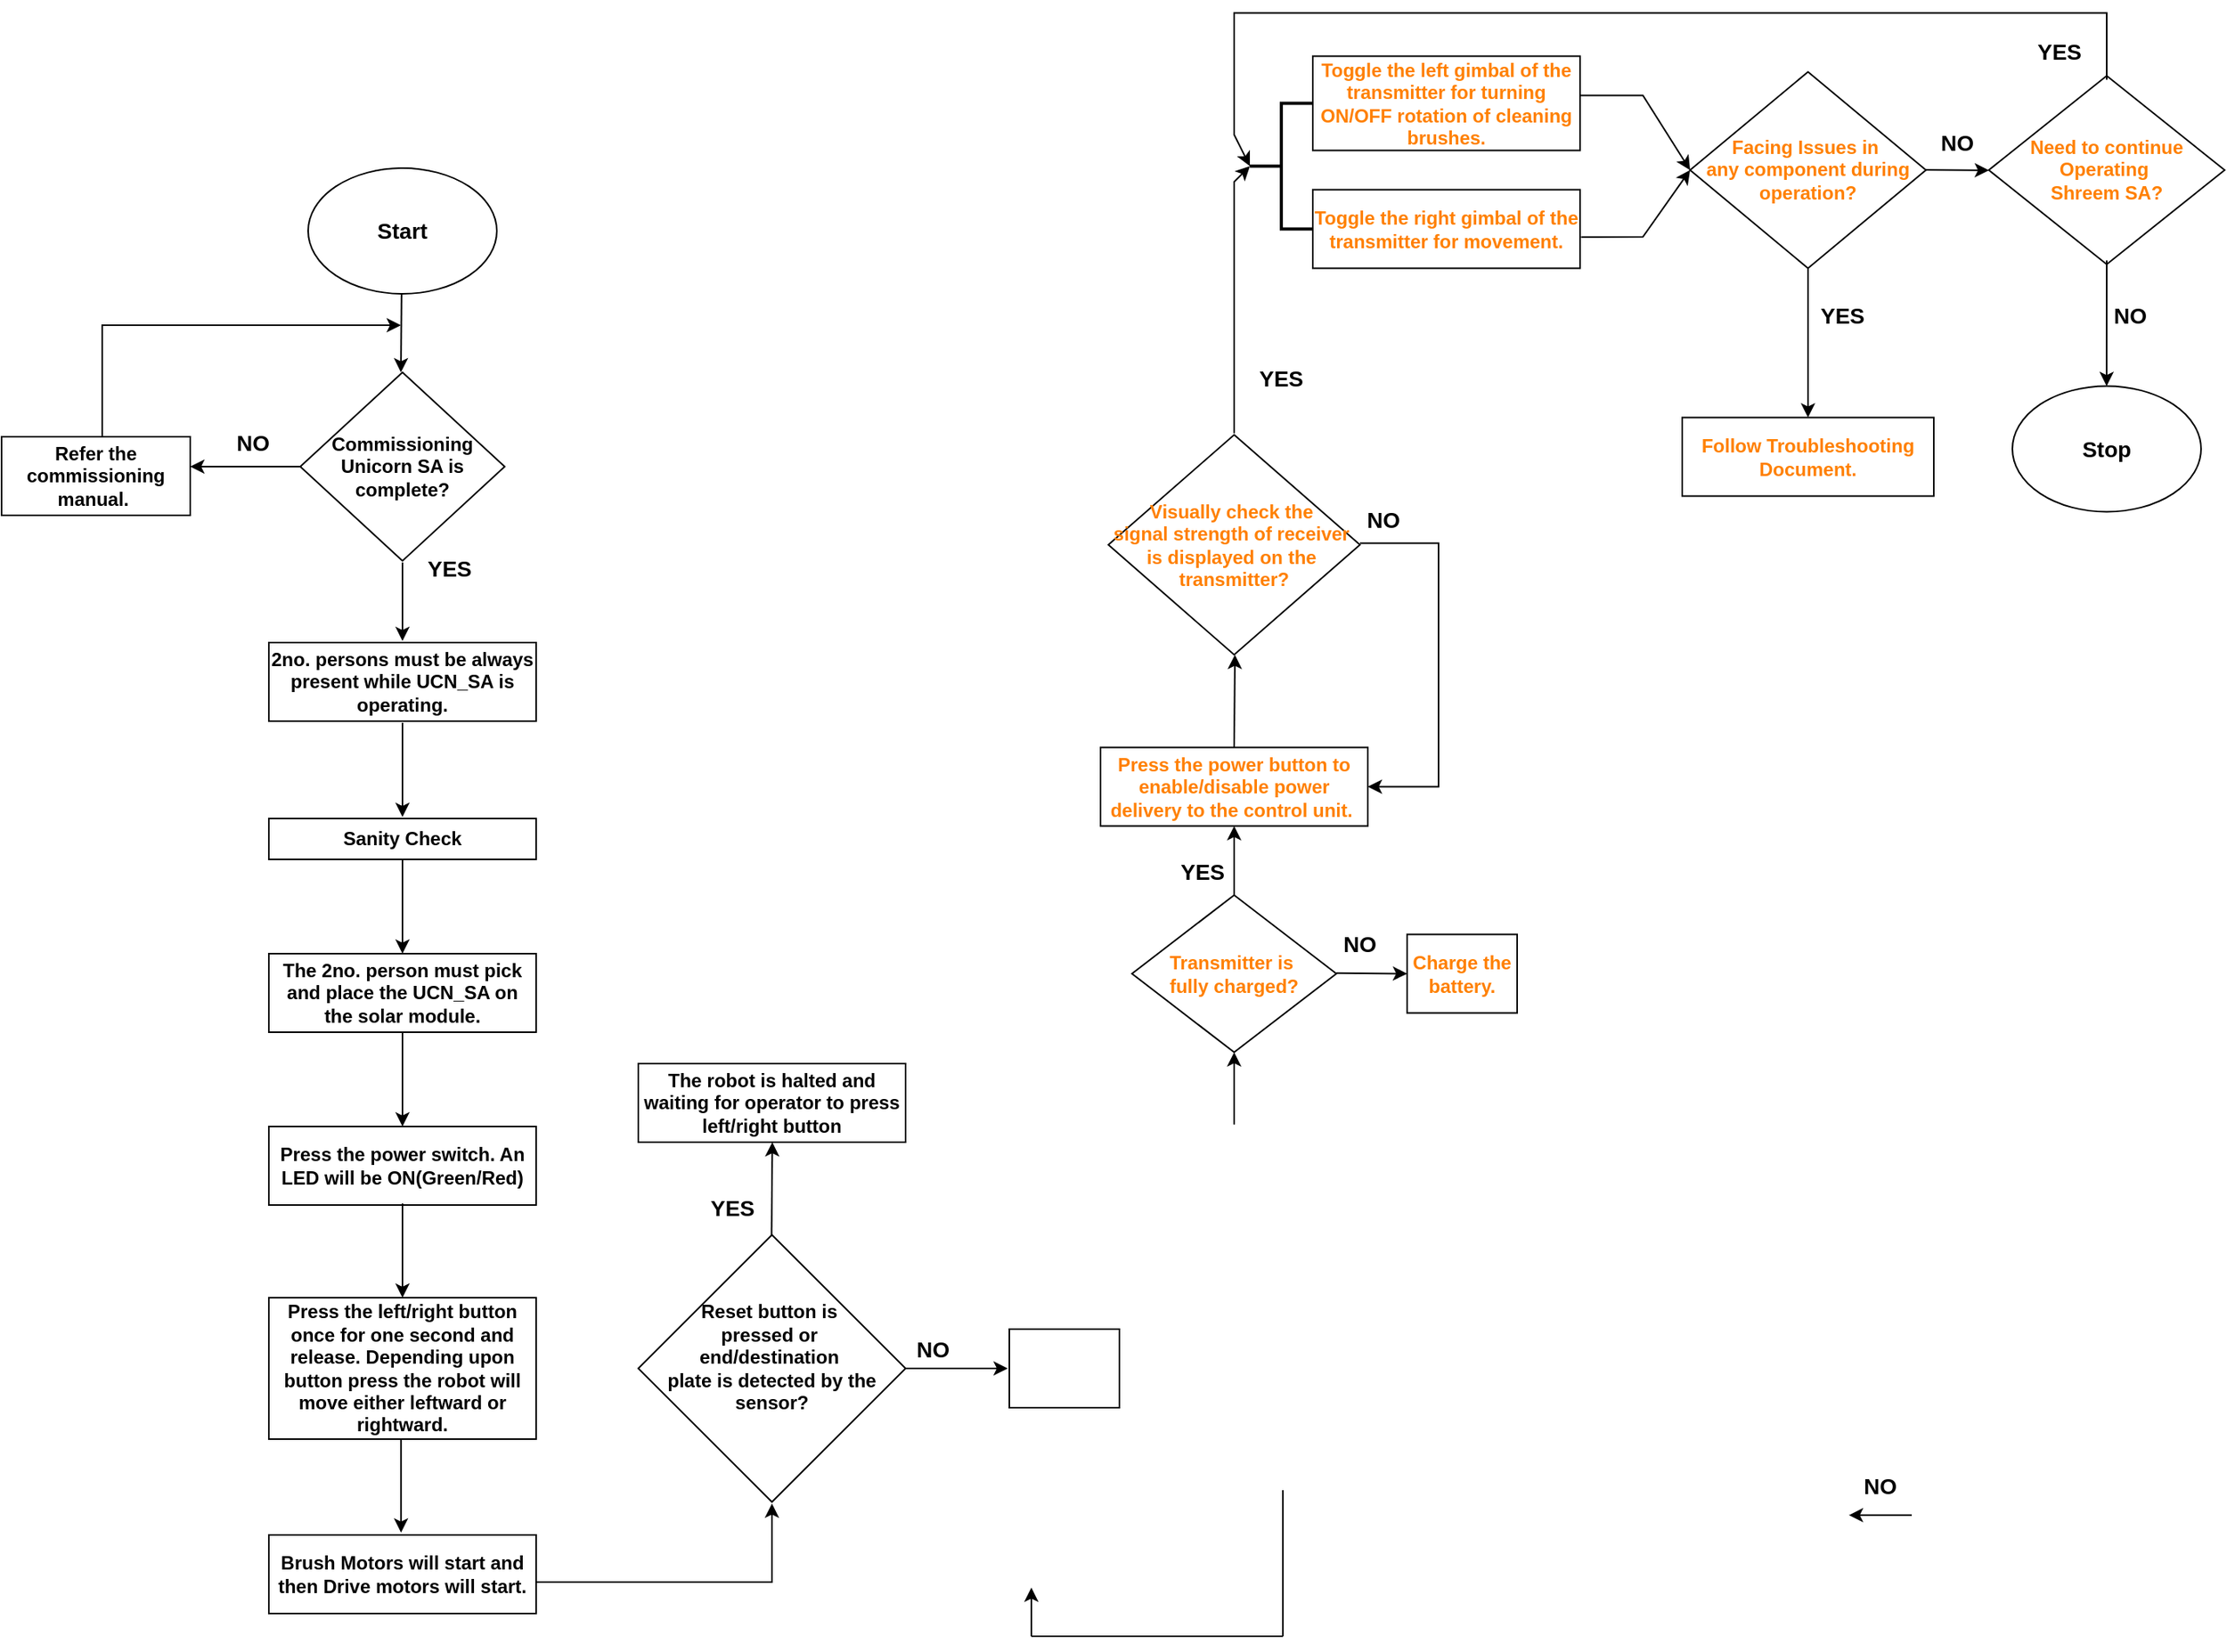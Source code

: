 <mxfile version="25.0.3">
  <diagram id="C5RBs43oDa-KdzZeNtuy" name="Page-1">
    <mxGraphModel dx="1243" dy="1277" grid="1" gridSize="10" guides="1" tooltips="1" connect="1" arrows="1" fold="1" page="1" pageScale="1" pageWidth="827" pageHeight="1169" math="0" shadow="0">
      <root>
        <mxCell id="WIyWlLk6GJQsqaUBKTNV-0" />
        <mxCell id="WIyWlLk6GJQsqaUBKTNV-1" parent="WIyWlLk6GJQsqaUBKTNV-0" />
        <mxCell id="9L50VuXP9v0viQyTFFjq-0" value="&lt;font face=&quot;Arial, sans-serif&quot;&gt;&lt;span style=&quot;white-space-collapse: preserve;&quot;&gt;&lt;b style=&quot;&quot;&gt;2no. persons must be always present while UCN_SA is operating.&lt;/b&gt;&lt;/span&gt;&lt;/font&gt;" style="rounded=0;whiteSpace=wrap;html=1;fontSize=12;glass=0;strokeWidth=1;shadow=0;" vertex="1" parent="WIyWlLk6GJQsqaUBKTNV-1">
          <mxGeometry x="410" y="422" width="170" height="50" as="geometry" />
        </mxCell>
        <mxCell id="9L50VuXP9v0viQyTFFjq-1" value="&lt;b&gt;Sanity Check&lt;/b&gt;" style="rounded=0;whiteSpace=wrap;html=1;fontSize=12;glass=0;strokeWidth=1;shadow=0;" vertex="1" parent="WIyWlLk6GJQsqaUBKTNV-1">
          <mxGeometry x="410" y="534" width="170" height="26" as="geometry" />
        </mxCell>
        <mxCell id="9L50VuXP9v0viQyTFFjq-2" value="&lt;b style=&quot;&quot;&gt;The 2no. person must pick and place the UCN_SA on the solar module.&lt;/b&gt;" style="rounded=0;whiteSpace=wrap;html=1;fontSize=12;glass=0;strokeWidth=1;shadow=0;" vertex="1" parent="WIyWlLk6GJQsqaUBKTNV-1">
          <mxGeometry x="410" y="620" width="170" height="50" as="geometry" />
        </mxCell>
        <mxCell id="9L50VuXP9v0viQyTFFjq-3" value="&lt;b style=&quot;&quot;&gt;Press the power switch. An LED will be ON(Green/Red)&lt;/b&gt;" style="rounded=0;whiteSpace=wrap;html=1;fontSize=12;glass=0;strokeWidth=1;shadow=0;" vertex="1" parent="WIyWlLk6GJQsqaUBKTNV-1">
          <mxGeometry x="410" y="730" width="170" height="50" as="geometry" />
        </mxCell>
        <mxCell id="9L50VuXP9v0viQyTFFjq-4" value="&lt;div&gt;&lt;b&gt;&lt;font color=&quot;#ff8000&quot;&gt;Press the power button to enable/disable power delivery to the control unit.&amp;nbsp;&lt;/font&gt;&lt;/b&gt;&lt;/div&gt;" style="rounded=0;whiteSpace=wrap;html=1;fontSize=12;glass=0;strokeWidth=1;shadow=0;" vertex="1" parent="WIyWlLk6GJQsqaUBKTNV-1">
          <mxGeometry x="939" y="488.75" width="170" height="50" as="geometry" />
        </mxCell>
        <mxCell id="9L50VuXP9v0viQyTFFjq-5" value="&lt;b&gt;The robot is halted and waiting for operator to press left/right button&lt;/b&gt;" style="rounded=0;whiteSpace=wrap;html=1;fontSize=12;glass=0;strokeWidth=1;shadow=0;" vertex="1" parent="WIyWlLk6GJQsqaUBKTNV-1">
          <mxGeometry x="645" y="690" width="170" height="50" as="geometry" />
        </mxCell>
        <mxCell id="9L50VuXP9v0viQyTFFjq-6" value="&lt;b&gt;&lt;font color=&quot;#ff8000&quot;&gt;Toggle the right gimbal of the transmitter for movement.&lt;/font&gt;&lt;/b&gt;" style="rounded=0;whiteSpace=wrap;html=1;fontSize=12;glass=0;strokeWidth=1;shadow=0;" vertex="1" parent="WIyWlLk6GJQsqaUBKTNV-1">
          <mxGeometry x="1074" y="133.75" width="170" height="50" as="geometry" />
        </mxCell>
        <mxCell id="9L50VuXP9v0viQyTFFjq-7" value="" style="endArrow=classic;html=1;rounded=0;exitX=0.5;exitY=1;exitDx=0;exitDy=0;entryX=0.5;entryY=0;entryDx=0;entryDy=0;" edge="1" parent="WIyWlLk6GJQsqaUBKTNV-1">
          <mxGeometry width="50" height="50" relative="1" as="geometry">
            <mxPoint x="495" y="371.0" as="sourcePoint" />
            <mxPoint x="495" y="421.0" as="targetPoint" />
          </mxGeometry>
        </mxCell>
        <mxCell id="9L50VuXP9v0viQyTFFjq-8" value="&lt;font style=&quot;font-size: 14px;&quot;&gt;&lt;b&gt;Start&lt;/b&gt;&lt;/font&gt;" style="ellipse;whiteSpace=wrap;html=1;" vertex="1" parent="WIyWlLk6GJQsqaUBKTNV-1">
          <mxGeometry x="435" y="120" width="120" height="80" as="geometry" />
        </mxCell>
        <mxCell id="9L50VuXP9v0viQyTFFjq-9" value="&lt;span style=&quot;font-family: Arial, sans-serif; white-space-collapse: preserve;&quot;&gt;&lt;font&gt;&lt;b&gt;Commissioning  Unicorn SA is complete?&lt;/b&gt;&lt;/font&gt;&lt;/span&gt;" style="rhombus;whiteSpace=wrap;html=1;" vertex="1" parent="WIyWlLk6GJQsqaUBKTNV-1">
          <mxGeometry x="430" y="250" width="130" height="120" as="geometry" />
        </mxCell>
        <mxCell id="9L50VuXP9v0viQyTFFjq-10" value="" style="endArrow=classic;html=1;rounded=0;exitX=0.5;exitY=1;exitDx=0;exitDy=0;" edge="1" parent="WIyWlLk6GJQsqaUBKTNV-1">
          <mxGeometry width="50" height="50" relative="1" as="geometry">
            <mxPoint x="494.41" y="200.0" as="sourcePoint" />
            <mxPoint x="494" y="250" as="targetPoint" />
          </mxGeometry>
        </mxCell>
        <mxCell id="9L50VuXP9v0viQyTFFjq-11" value="&lt;font style=&quot;font-size: 14px;&quot;&gt;&lt;b&gt;YES&lt;/b&gt;&lt;/font&gt;" style="text;html=1;align=center;verticalAlign=middle;whiteSpace=wrap;rounded=0;" vertex="1" parent="WIyWlLk6GJQsqaUBKTNV-1">
          <mxGeometry x="495" y="360" width="60" height="30" as="geometry" />
        </mxCell>
        <mxCell id="9L50VuXP9v0viQyTFFjq-12" value="&lt;font style=&quot;font-size: 14px;&quot;&gt;&lt;b&gt;NO&lt;/b&gt;&lt;/font&gt;" style="text;html=1;align=center;verticalAlign=middle;whiteSpace=wrap;rounded=0;" vertex="1" parent="WIyWlLk6GJQsqaUBKTNV-1">
          <mxGeometry x="370" y="280" width="60" height="30" as="geometry" />
        </mxCell>
        <mxCell id="9L50VuXP9v0viQyTFFjq-13" value="" style="endArrow=classic;html=1;rounded=0;exitX=0.5;exitY=1;exitDx=0;exitDy=0;entryX=0.5;entryY=0;entryDx=0;entryDy=0;" edge="1" parent="WIyWlLk6GJQsqaUBKTNV-1">
          <mxGeometry width="50" height="50" relative="1" as="geometry">
            <mxPoint x="495" y="473.0" as="sourcePoint" />
            <mxPoint x="495" y="533" as="targetPoint" />
          </mxGeometry>
        </mxCell>
        <mxCell id="9L50VuXP9v0viQyTFFjq-14" value="" style="endArrow=classic;html=1;rounded=0;exitX=0.5;exitY=1;exitDx=0;exitDy=0;entryX=0.5;entryY=0;entryDx=0;entryDy=0;" edge="1" parent="WIyWlLk6GJQsqaUBKTNV-1">
          <mxGeometry width="50" height="50" relative="1" as="geometry">
            <mxPoint x="495" y="560.0" as="sourcePoint" />
            <mxPoint x="495" y="620" as="targetPoint" />
          </mxGeometry>
        </mxCell>
        <mxCell id="9L50VuXP9v0viQyTFFjq-15" value="" style="endArrow=classic;html=1;rounded=0;exitX=0.5;exitY=1;exitDx=0;exitDy=0;entryX=0.5;entryY=0;entryDx=0;entryDy=0;" edge="1" parent="WIyWlLk6GJQsqaUBKTNV-1">
          <mxGeometry width="50" height="50" relative="1" as="geometry">
            <mxPoint x="495" y="670.0" as="sourcePoint" />
            <mxPoint x="495" y="730" as="targetPoint" />
          </mxGeometry>
        </mxCell>
        <mxCell id="9L50VuXP9v0viQyTFFjq-16" value="" style="endArrow=classic;html=1;rounded=0;exitX=0.5;exitY=1;exitDx=0;exitDy=0;entryX=0.5;entryY=0;entryDx=0;entryDy=0;" edge="1" parent="WIyWlLk6GJQsqaUBKTNV-1">
          <mxGeometry width="50" height="50" relative="1" as="geometry">
            <mxPoint x="495.0" y="779.0" as="sourcePoint" />
            <mxPoint x="495.0" y="839" as="targetPoint" />
          </mxGeometry>
        </mxCell>
        <mxCell id="9L50VuXP9v0viQyTFFjq-19" value="" style="endArrow=classic;html=1;rounded=0;exitX=1;exitY=0.5;exitDx=0;exitDy=0;" edge="1" parent="WIyWlLk6GJQsqaUBKTNV-1">
          <mxGeometry width="50" height="50" relative="1" as="geometry">
            <mxPoint x="580.0" y="1020" as="sourcePoint" />
            <mxPoint x="730" y="970" as="targetPoint" />
            <Array as="points">
              <mxPoint x="730" y="1020" />
            </Array>
          </mxGeometry>
        </mxCell>
        <mxCell id="9L50VuXP9v0viQyTFFjq-23" value="&lt;b&gt;Press the left/right button once for one second and release. Depending upon button press the robot will move either leftward or rightward.&lt;/b&gt;" style="rounded=0;whiteSpace=wrap;html=1;fontSize=12;glass=0;strokeWidth=1;shadow=0;" vertex="1" parent="WIyWlLk6GJQsqaUBKTNV-1">
          <mxGeometry x="410" y="839" width="170" height="90" as="geometry" />
        </mxCell>
        <mxCell id="9L50VuXP9v0viQyTFFjq-24" value="" style="endArrow=classic;html=1;rounded=0;entryX=1;entryY=0.5;entryDx=0;entryDy=0;" edge="1" parent="WIyWlLk6GJQsqaUBKTNV-1">
          <mxGeometry width="50" height="50" relative="1" as="geometry">
            <mxPoint x="1455" y="977.42" as="sourcePoint" />
            <mxPoint x="1415" y="977.42" as="targetPoint" />
          </mxGeometry>
        </mxCell>
        <mxCell id="9L50VuXP9v0viQyTFFjq-25" value="&lt;font style=&quot;font-size: 14px;&quot;&gt;&lt;b&gt;NO&lt;/b&gt;&lt;/font&gt;" style="text;html=1;align=center;verticalAlign=middle;whiteSpace=wrap;rounded=0;" vertex="1" parent="WIyWlLk6GJQsqaUBKTNV-1">
          <mxGeometry x="1405" y="943.5" width="60" height="30" as="geometry" />
        </mxCell>
        <mxCell id="9L50VuXP9v0viQyTFFjq-26" value="" style="endArrow=classic;html=1;rounded=0;exitX=0.5;exitY=1;exitDx=0;exitDy=0;entryX=0.5;entryY=1;entryDx=0;entryDy=0;" edge="1" parent="WIyWlLk6GJQsqaUBKTNV-1" target="9L50VuXP9v0viQyTFFjq-36">
          <mxGeometry width="50" height="50" relative="1" as="geometry">
            <mxPoint x="1024" y="728.75" as="sourcePoint" />
            <mxPoint x="1024.48" y="669.75" as="targetPoint" />
          </mxGeometry>
        </mxCell>
        <mxCell id="9L50VuXP9v0viQyTFFjq-27" value="&lt;div&gt;&lt;b&gt;Reset button is&amp;nbsp;&lt;/b&gt;&lt;/div&gt;&lt;div&gt;&lt;b&gt;pressed&amp;nbsp;&lt;/b&gt;&lt;b style=&quot;background-color: initial;&quot;&gt;or&amp;nbsp;&lt;/b&gt;&lt;/div&gt;&lt;div&gt;&lt;b style=&quot;background-color: initial;&quot;&gt;end/destination&amp;nbsp;&lt;/b&gt;&lt;/div&gt;&lt;div&gt;&lt;b&gt;plate is detected by the sensor?&lt;/b&gt;&lt;/div&gt;&lt;div&gt;&lt;br&gt;&lt;/div&gt;" style="rhombus;whiteSpace=wrap;html=1;" vertex="1" parent="WIyWlLk6GJQsqaUBKTNV-1">
          <mxGeometry x="645" y="799" width="170" height="170" as="geometry" />
        </mxCell>
        <mxCell id="9L50VuXP9v0viQyTFFjq-28" value="" style="endArrow=classic;html=1;rounded=0;exitX=0.5;exitY=1;exitDx=0;exitDy=0;" edge="1" parent="WIyWlLk6GJQsqaUBKTNV-1">
          <mxGeometry width="50" height="50" relative="1" as="geometry">
            <mxPoint x="729.76" y="799.0" as="sourcePoint" />
            <mxPoint x="730.24" y="740" as="targetPoint" />
          </mxGeometry>
        </mxCell>
        <mxCell id="9L50VuXP9v0viQyTFFjq-29" value="&lt;font style=&quot;font-size: 14px;&quot;&gt;&lt;b&gt;YES&lt;/b&gt;&lt;/font&gt;" style="text;html=1;align=center;verticalAlign=middle;whiteSpace=wrap;rounded=0;" vertex="1" parent="WIyWlLk6GJQsqaUBKTNV-1">
          <mxGeometry x="690" y="780" width="30" height="4" as="geometry" />
        </mxCell>
        <mxCell id="9L50VuXP9v0viQyTFFjq-30" value="&lt;font style=&quot;font-size: 14px;&quot;&gt;&lt;b&gt;NO&lt;/b&gt;&lt;/font&gt;" style="text;html=1;align=center;verticalAlign=middle;whiteSpace=wrap;rounded=0;" vertex="1" parent="WIyWlLk6GJQsqaUBKTNV-1">
          <mxGeometry x="815" y="870" width="35" height="4.5" as="geometry" />
        </mxCell>
        <mxCell id="9L50VuXP9v0viQyTFFjq-31" value="" style="endArrow=classic;html=1;rounded=0;exitX=1;exitY=0.5;exitDx=0;exitDy=0;" edge="1" parent="WIyWlLk6GJQsqaUBKTNV-1" source="9L50VuXP9v0viQyTFFjq-27">
          <mxGeometry width="50" height="50" relative="1" as="geometry">
            <mxPoint x="793.81" y="830" as="sourcePoint" />
            <mxPoint x="880" y="884" as="targetPoint" />
          </mxGeometry>
        </mxCell>
        <mxCell id="9L50VuXP9v0viQyTFFjq-32" value="" style="rounded=0;whiteSpace=wrap;html=1;fontSize=12;glass=0;strokeWidth=1;shadow=0;" vertex="1" parent="WIyWlLk6GJQsqaUBKTNV-1">
          <mxGeometry x="881" y="859" width="70" height="50" as="geometry" />
        </mxCell>
        <mxCell id="9L50VuXP9v0viQyTFFjq-33" value="" style="endArrow=classic;html=1;rounded=0;" edge="1" parent="WIyWlLk6GJQsqaUBKTNV-1">
          <mxGeometry width="50" height="50" relative="1" as="geometry">
            <mxPoint x="895" y="1054.5" as="sourcePoint" />
            <mxPoint x="895" y="1023.5" as="targetPoint" />
            <Array as="points">
              <mxPoint x="895" y="1044.5" />
            </Array>
          </mxGeometry>
        </mxCell>
        <mxCell id="9L50VuXP9v0viQyTFFjq-34" value="" style="endArrow=none;html=1;rounded=0;" edge="1" parent="WIyWlLk6GJQsqaUBKTNV-1">
          <mxGeometry width="50" height="50" relative="1" as="geometry">
            <mxPoint x="1055" y="1054.5" as="sourcePoint" />
            <mxPoint x="1055" y="961.5" as="targetPoint" />
          </mxGeometry>
        </mxCell>
        <mxCell id="9L50VuXP9v0viQyTFFjq-35" value="" style="endArrow=none;html=1;rounded=0;" edge="1" parent="WIyWlLk6GJQsqaUBKTNV-1">
          <mxGeometry width="50" height="50" relative="1" as="geometry">
            <mxPoint x="895" y="1054.5" as="sourcePoint" />
            <mxPoint x="1055" y="1054.5" as="targetPoint" />
          </mxGeometry>
        </mxCell>
        <mxCell id="9L50VuXP9v0viQyTFFjq-36" value="&lt;b&gt;&lt;font color=&quot;#ff8000&quot;&gt;Transmitter is&amp;nbsp;&lt;/font&gt;&lt;/b&gt;&lt;div&gt;&lt;b&gt;&lt;font color=&quot;#ff8000&quot;&gt;fully charged?&lt;/font&gt;&lt;/b&gt;&lt;/div&gt;" style="rhombus;whiteSpace=wrap;html=1;" vertex="1" parent="WIyWlLk6GJQsqaUBKTNV-1">
          <mxGeometry x="959" y="582.75" width="130" height="100" as="geometry" />
        </mxCell>
        <mxCell id="9L50VuXP9v0viQyTFFjq-37" value="" style="endArrow=classic;html=1;rounded=0;exitX=0.5;exitY=1;exitDx=0;exitDy=0;" edge="1" parent="WIyWlLk6GJQsqaUBKTNV-1">
          <mxGeometry width="50" height="50" relative="1" as="geometry">
            <mxPoint x="1024" y="488.75" as="sourcePoint" />
            <mxPoint x="1024.48" y="429.75" as="targetPoint" />
          </mxGeometry>
        </mxCell>
        <mxCell id="9L50VuXP9v0viQyTFFjq-38" value="&lt;b&gt;&lt;font color=&quot;#ff8000&quot;&gt;Visually check the&amp;nbsp;&lt;/font&gt;&lt;/b&gt;&lt;div&gt;&lt;b&gt;&lt;font color=&quot;#ff8000&quot;&gt;signal strength of receiver&amp;nbsp;&lt;/font&gt;&lt;/b&gt;&lt;/div&gt;&lt;div&gt;&lt;b&gt;&lt;font color=&quot;#ff8000&quot;&gt;is displayed on the&amp;nbsp;&lt;/font&gt;&lt;/b&gt;&lt;div&gt;&lt;b&gt;&lt;font color=&quot;#ff8000&quot;&gt;transmitter?&lt;/font&gt;&lt;/b&gt;&lt;/div&gt;&lt;/div&gt;" style="rhombus;whiteSpace=wrap;html=1;" vertex="1" parent="WIyWlLk6GJQsqaUBKTNV-1">
          <mxGeometry x="944" y="289.75" width="160" height="140" as="geometry" />
        </mxCell>
        <mxCell id="9L50VuXP9v0viQyTFFjq-39" value="&lt;div&gt;&lt;b&gt;&lt;font color=&quot;#ff8000&quot;&gt;Charge the battery.&lt;/font&gt;&lt;/b&gt;&lt;/div&gt;" style="rounded=0;whiteSpace=wrap;html=1;fontSize=12;glass=0;strokeWidth=1;shadow=0;" vertex="1" parent="WIyWlLk6GJQsqaUBKTNV-1">
          <mxGeometry x="1134" y="607.75" width="70" height="50" as="geometry" />
        </mxCell>
        <mxCell id="9L50VuXP9v0viQyTFFjq-40" value="&lt;font style=&quot;font-size: 14px;&quot;&gt;&lt;b&gt;NO&lt;/b&gt;&lt;/font&gt;" style="text;html=1;align=center;verticalAlign=middle;whiteSpace=wrap;rounded=0;" vertex="1" parent="WIyWlLk6GJQsqaUBKTNV-1">
          <mxGeometry x="1074" y="598.75" width="60" height="30" as="geometry" />
        </mxCell>
        <mxCell id="9L50VuXP9v0viQyTFFjq-41" value="&lt;font style=&quot;font-size: 14px;&quot;&gt;&lt;b&gt;YES&lt;/b&gt;&lt;/font&gt;" style="text;html=1;align=center;verticalAlign=middle;whiteSpace=wrap;rounded=0;" vertex="1" parent="WIyWlLk6GJQsqaUBKTNV-1">
          <mxGeometry x="1024" y="238.75" width="60" height="30" as="geometry" />
        </mxCell>
        <mxCell id="9L50VuXP9v0viQyTFFjq-42" value="&lt;b&gt;&lt;font color=&quot;#ff8000&quot;&gt;Toggle the left gimbal of the transmitter for turning ON/OFF rotation of cleaning brushes.&lt;/font&gt;&lt;/b&gt;" style="rounded=0;whiteSpace=wrap;html=1;fontSize=12;glass=0;strokeWidth=1;shadow=0;" vertex="1" parent="WIyWlLk6GJQsqaUBKTNV-1">
          <mxGeometry x="1074" y="48.75" width="170" height="60" as="geometry" />
        </mxCell>
        <mxCell id="9L50VuXP9v0viQyTFFjq-43" value="&lt;font style=&quot;font-size: 14px;&quot;&gt;&lt;b&gt;NO&lt;/b&gt;&lt;/font&gt;" style="text;html=1;align=center;verticalAlign=middle;whiteSpace=wrap;rounded=0;" vertex="1" parent="WIyWlLk6GJQsqaUBKTNV-1">
          <mxGeometry x="1089" y="328.75" width="60" height="30" as="geometry" />
        </mxCell>
        <mxCell id="9L50VuXP9v0viQyTFFjq-44" value="&lt;font style=&quot;font-size: 14px;&quot;&gt;&lt;b&gt;Stop&lt;/b&gt;&lt;/font&gt;" style="ellipse;whiteSpace=wrap;html=1;" vertex="1" parent="WIyWlLk6GJQsqaUBKTNV-1">
          <mxGeometry x="1519" y="258.75" width="120" height="80" as="geometry" />
        </mxCell>
        <mxCell id="9L50VuXP9v0viQyTFFjq-47" value="&lt;font color=&quot;#ff8000&quot; face=&quot;Arial, sans-serif&quot;&gt;&lt;span style=&quot;white-space-collapse: preserve;&quot;&gt;&lt;b&gt;Facing Issues in &lt;/b&gt;&lt;/span&gt;&lt;/font&gt;&lt;div&gt;&lt;font color=&quot;#ff8000&quot; face=&quot;Arial, sans-serif&quot;&gt;&lt;span style=&quot;white-space-collapse: preserve;&quot;&gt;&lt;b&gt;any component during operation?&lt;/b&gt;&lt;/span&gt;&lt;/font&gt;&lt;/div&gt;" style="rhombus;whiteSpace=wrap;html=1;" vertex="1" parent="WIyWlLk6GJQsqaUBKTNV-1">
          <mxGeometry x="1314" y="58.75" width="150" height="125" as="geometry" />
        </mxCell>
        <mxCell id="9L50VuXP9v0viQyTFFjq-48" value="&lt;font style=&quot;font-size: 14px;&quot;&gt;&lt;b&gt;NO&lt;/b&gt;&lt;/font&gt;" style="text;html=1;align=center;verticalAlign=middle;whiteSpace=wrap;rounded=0;" vertex="1" parent="WIyWlLk6GJQsqaUBKTNV-1">
          <mxGeometry x="1454" y="88.75" width="60" height="30" as="geometry" />
        </mxCell>
        <mxCell id="9L50VuXP9v0viQyTFFjq-49" value="&lt;font style=&quot;font-size: 14px;&quot;&gt;&lt;b&gt;YES&lt;/b&gt;&lt;/font&gt;" style="text;html=1;align=center;verticalAlign=middle;whiteSpace=wrap;rounded=0;" vertex="1" parent="WIyWlLk6GJQsqaUBKTNV-1">
          <mxGeometry x="1381" y="198.75" width="60" height="30" as="geometry" />
        </mxCell>
        <mxCell id="9L50VuXP9v0viQyTFFjq-50" value="&lt;b&gt;&lt;font color=&quot;#ff8000&quot;&gt;Follow Troubleshooting Document.&lt;/font&gt;&lt;/b&gt;" style="rounded=0;whiteSpace=wrap;html=1;fontSize=12;glass=0;strokeWidth=1;shadow=0;" vertex="1" parent="WIyWlLk6GJQsqaUBKTNV-1">
          <mxGeometry x="1309" y="278.75" width="160" height="50" as="geometry" />
        </mxCell>
        <mxCell id="9L50VuXP9v0viQyTFFjq-51" value="" style="endArrow=classic;html=1;rounded=0;exitX=0.5;exitY=1;exitDx=0;exitDy=0;" edge="1" parent="WIyWlLk6GJQsqaUBKTNV-1" source="9L50VuXP9v0viQyTFFjq-47">
          <mxGeometry width="50" height="50" relative="1" as="geometry">
            <mxPoint x="1354" y="183.75" as="sourcePoint" />
            <mxPoint x="1389" y="278.75" as="targetPoint" />
            <Array as="points">
              <mxPoint x="1389" y="258.75" />
              <mxPoint x="1389" y="268.75" />
              <mxPoint x="1389" y="278.75" />
            </Array>
          </mxGeometry>
        </mxCell>
        <mxCell id="9L50VuXP9v0viQyTFFjq-52" value="" style="endArrow=classic;html=1;rounded=0;entryX=0;entryY=0.5;entryDx=0;entryDy=0;" edge="1" parent="WIyWlLk6GJQsqaUBKTNV-1" target="9L50VuXP9v0viQyTFFjq-47">
          <mxGeometry relative="1" as="geometry">
            <mxPoint x="1244" y="73.75" as="sourcePoint" />
            <mxPoint x="1394" y="73.25" as="targetPoint" />
            <Array as="points">
              <mxPoint x="1284" y="73.75" />
            </Array>
          </mxGeometry>
        </mxCell>
        <mxCell id="9L50VuXP9v0viQyTFFjq-53" value="" style="endArrow=classic;html=1;rounded=0;entryX=0;entryY=0.5;entryDx=0;entryDy=0;exitX=1.004;exitY=0.602;exitDx=0;exitDy=0;exitPerimeter=0;" edge="1" parent="WIyWlLk6GJQsqaUBKTNV-1" source="9L50VuXP9v0viQyTFFjq-6" target="9L50VuXP9v0viQyTFFjq-47">
          <mxGeometry relative="1" as="geometry">
            <mxPoint x="1234" y="163.25" as="sourcePoint" />
            <mxPoint x="1394" y="208.75" as="targetPoint" />
            <Array as="points">
              <mxPoint x="1284" y="163.75" />
            </Array>
          </mxGeometry>
        </mxCell>
        <mxCell id="9L50VuXP9v0viQyTFFjq-54" value="&lt;font color=&quot;#ff8000&quot; face=&quot;Arial, sans-serif&quot;&gt;&lt;span style=&quot;white-space-collapse: preserve;&quot;&gt;&lt;b&gt;Need to continue Operating &lt;/b&gt;&lt;/span&gt;&lt;/font&gt;&lt;div&gt;&lt;font color=&quot;#ff8000&quot; face=&quot;Arial, sans-serif&quot;&gt;&lt;span style=&quot;white-space-collapse: preserve;&quot;&gt;&lt;b&gt;Shreem SA?&lt;/b&gt;&lt;/span&gt;&lt;/font&gt;&lt;/div&gt;" style="rhombus;whiteSpace=wrap;html=1;align=center;" vertex="1" parent="WIyWlLk6GJQsqaUBKTNV-1">
          <mxGeometry x="1504" y="61.25" width="150" height="120" as="geometry" />
        </mxCell>
        <mxCell id="9L50VuXP9v0viQyTFFjq-55" value="" style="endArrow=classic;html=1;rounded=0;exitX=0.996;exitY=0.499;exitDx=0;exitDy=0;entryX=-0.01;entryY=0.502;entryDx=0;entryDy=0;entryPerimeter=0;exitPerimeter=0;" edge="1" parent="WIyWlLk6GJQsqaUBKTNV-1">
          <mxGeometry width="50" height="50" relative="1" as="geometry">
            <mxPoint x="1464" y="121.065" as="sourcePoint" />
            <mxPoint x="1504.1" y="121.43" as="targetPoint" />
          </mxGeometry>
        </mxCell>
        <mxCell id="9L50VuXP9v0viQyTFFjq-56" value="" style="endArrow=classic;html=1;rounded=0;" edge="1" parent="WIyWlLk6GJQsqaUBKTNV-1">
          <mxGeometry width="50" height="50" relative="1" as="geometry">
            <mxPoint x="1579" y="178.75" as="sourcePoint" />
            <mxPoint x="1578.94" y="258.75" as="targetPoint" />
            <Array as="points">
              <mxPoint x="1578.94" y="238.75" />
              <mxPoint x="1578.94" y="248.75" />
            </Array>
          </mxGeometry>
        </mxCell>
        <mxCell id="9L50VuXP9v0viQyTFFjq-57" value="&lt;font style=&quot;font-size: 14px;&quot;&gt;&lt;b&gt;NO&lt;/b&gt;&lt;/font&gt;" style="text;html=1;align=center;verticalAlign=middle;whiteSpace=wrap;rounded=0;" vertex="1" parent="WIyWlLk6GJQsqaUBKTNV-1">
          <mxGeometry x="1564" y="198.75" width="60" height="30" as="geometry" />
        </mxCell>
        <mxCell id="9L50VuXP9v0viQyTFFjq-58" value="&lt;font style=&quot;font-size: 14px;&quot;&gt;&lt;b&gt;YES&lt;/b&gt;&lt;/font&gt;" style="text;html=1;align=center;verticalAlign=middle;whiteSpace=wrap;rounded=0;" vertex="1" parent="WIyWlLk6GJQsqaUBKTNV-1">
          <mxGeometry x="1519" y="31.25" width="60" height="30" as="geometry" />
        </mxCell>
        <mxCell id="9L50VuXP9v0viQyTFFjq-59" value="" style="endArrow=classic;html=1;rounded=0;entryX=0;entryY=0.5;entryDx=0;entryDy=0;entryPerimeter=0;" edge="1" parent="WIyWlLk6GJQsqaUBKTNV-1" target="9L50VuXP9v0viQyTFFjq-65">
          <mxGeometry relative="1" as="geometry">
            <mxPoint x="1579" y="63.75" as="sourcePoint" />
            <mxPoint x="1024" y="71.25" as="targetPoint" />
            <Array as="points">
              <mxPoint x="1579" y="21.25" />
              <mxPoint x="1024" y="21.25" />
              <mxPoint x="1024" y="98.75" />
            </Array>
          </mxGeometry>
        </mxCell>
        <mxCell id="9L50VuXP9v0viQyTFFjq-60" value="" style="endArrow=classic;html=1;rounded=0;exitX=0.5;exitY=1;exitDx=0;exitDy=0;" edge="1" parent="WIyWlLk6GJQsqaUBKTNV-1">
          <mxGeometry width="50" height="50" relative="1" as="geometry">
            <mxPoint x="1024" y="582.75" as="sourcePoint" />
            <mxPoint x="1024" y="538.75" as="targetPoint" />
          </mxGeometry>
        </mxCell>
        <mxCell id="9L50VuXP9v0viQyTFFjq-61" value="&lt;font style=&quot;font-size: 14px;&quot;&gt;&lt;b&gt;YES&lt;/b&gt;&lt;/font&gt;" style="text;html=1;align=center;verticalAlign=middle;whiteSpace=wrap;rounded=0;" vertex="1" parent="WIyWlLk6GJQsqaUBKTNV-1">
          <mxGeometry x="974" y="552.75" width="60" height="30" as="geometry" />
        </mxCell>
        <mxCell id="9L50VuXP9v0viQyTFFjq-63" value="" style="endArrow=classic;html=1;rounded=0;" edge="1" parent="WIyWlLk6GJQsqaUBKTNV-1">
          <mxGeometry width="50" height="50" relative="1" as="geometry">
            <mxPoint x="1089" y="632.32" as="sourcePoint" />
            <mxPoint x="1134" y="632.75" as="targetPoint" />
          </mxGeometry>
        </mxCell>
        <mxCell id="9L50VuXP9v0viQyTFFjq-64" value="" style="endArrow=classic;html=1;rounded=0;entryX=1;entryY=0.5;entryDx=0;entryDy=0;" edge="1" parent="WIyWlLk6GJQsqaUBKTNV-1" target="9L50VuXP9v0viQyTFFjq-4">
          <mxGeometry relative="1" as="geometry">
            <mxPoint x="1104" y="358.75" as="sourcePoint" />
            <mxPoint x="1264" y="358.75" as="targetPoint" />
            <Array as="points">
              <mxPoint x="1154" y="358.75" />
              <mxPoint x="1154" y="513.75" />
            </Array>
          </mxGeometry>
        </mxCell>
        <mxCell id="9L50VuXP9v0viQyTFFjq-65" value="" style="strokeWidth=2;html=1;shape=mxgraph.flowchart.annotation_2;align=left;labelPosition=right;pointerEvents=1;" vertex="1" parent="WIyWlLk6GJQsqaUBKTNV-1">
          <mxGeometry x="1034" y="78.75" width="40" height="80" as="geometry" />
        </mxCell>
        <mxCell id="9L50VuXP9v0viQyTFFjq-66" value="" style="endArrow=classic;html=1;rounded=0;entryX=0;entryY=0.5;entryDx=0;entryDy=0;entryPerimeter=0;" edge="1" parent="WIyWlLk6GJQsqaUBKTNV-1" target="9L50VuXP9v0viQyTFFjq-65">
          <mxGeometry relative="1" as="geometry">
            <mxPoint x="1024" y="288.75" as="sourcePoint" />
            <mxPoint x="1109" y="213.45" as="targetPoint" />
            <Array as="points">
              <mxPoint x="1024" y="128.75" />
            </Array>
          </mxGeometry>
        </mxCell>
        <mxCell id="9L50VuXP9v0viQyTFFjq-67" value="&lt;font face=&quot;Arial, sans-serif&quot;&gt;&lt;span style=&quot;white-space-collapse: preserve;&quot;&gt;&lt;b&gt;Refer the commissioning manual. &lt;/b&gt;&lt;/span&gt;&lt;/font&gt;" style="rounded=0;whiteSpace=wrap;html=1;fontSize=12;glass=0;strokeWidth=1;shadow=0;" vertex="1" parent="WIyWlLk6GJQsqaUBKTNV-1">
          <mxGeometry x="240" y="291" width="120" height="50" as="geometry" />
        </mxCell>
        <mxCell id="9L50VuXP9v0viQyTFFjq-68" value="" style="endArrow=classic;html=1;rounded=0;entryX=1;entryY=0.5;entryDx=0;entryDy=0;exitX=1;exitY=1;exitDx=0;exitDy=0;" edge="1" parent="WIyWlLk6GJQsqaUBKTNV-1" source="9L50VuXP9v0viQyTFFjq-12">
          <mxGeometry width="50" height="50" relative="1" as="geometry">
            <mxPoint x="400" y="310" as="sourcePoint" />
            <mxPoint x="360" y="310" as="targetPoint" />
          </mxGeometry>
        </mxCell>
        <mxCell id="9L50VuXP9v0viQyTFFjq-71" value="" style="endArrow=classic;html=1;rounded=0;" edge="1" parent="WIyWlLk6GJQsqaUBKTNV-1">
          <mxGeometry relative="1" as="geometry">
            <mxPoint x="304" y="291" as="sourcePoint" />
            <mxPoint x="494" y="220" as="targetPoint" />
            <Array as="points">
              <mxPoint x="304" y="220" />
            </Array>
          </mxGeometry>
        </mxCell>
        <mxCell id="9L50VuXP9v0viQyTFFjq-73" value="&lt;b style=&quot;&quot;&gt;Brush Motors will start and then Drive motors will start.&lt;/b&gt;" style="rounded=0;whiteSpace=wrap;html=1;fontSize=12;glass=0;strokeWidth=1;shadow=0;" vertex="1" parent="WIyWlLk6GJQsqaUBKTNV-1">
          <mxGeometry x="410" y="990" width="170" height="50" as="geometry" />
        </mxCell>
        <mxCell id="9L50VuXP9v0viQyTFFjq-74" value="" style="endArrow=classic;html=1;rounded=0;exitX=0.5;exitY=1;exitDx=0;exitDy=0;entryX=0.5;entryY=0;entryDx=0;entryDy=0;" edge="1" parent="WIyWlLk6GJQsqaUBKTNV-1">
          <mxGeometry width="50" height="50" relative="1" as="geometry">
            <mxPoint x="494.09" y="928.5" as="sourcePoint" />
            <mxPoint x="494.09" y="988.5" as="targetPoint" />
          </mxGeometry>
        </mxCell>
      </root>
    </mxGraphModel>
  </diagram>
</mxfile>
